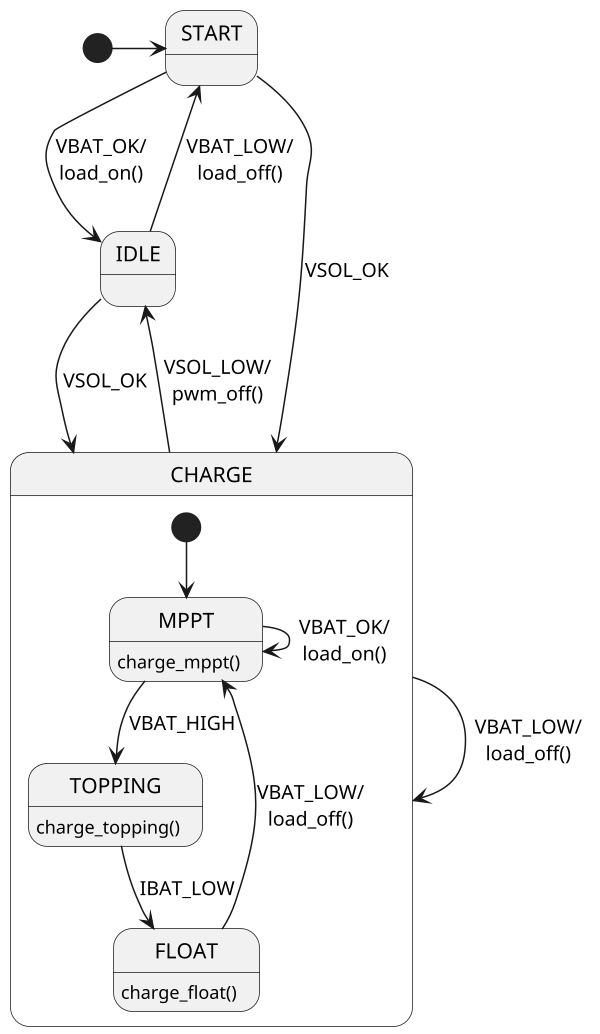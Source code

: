 @startuml UML

scale 600 width
[*] -> START
START --> IDLE : VBAT_OK/\nload_on()
START --> CHARGE : VSOL_OK
IDLE --> CHARGE : VSOL_OK
IDLE --> START : VBAT_LOW/\nload_off()
state CHARGE {
    MPPT : charge_mppt()
    TOPPING : charge_topping()
    FLOAT : charge_float()
    [*] --> MPPT
    
    MPPT --> TOPPING : VBAT_HIGH
    TOPPING --> FLOAT : IBAT_LOW
}
MPPT --> MPPT : VBAT_OK/\nload_on()
CHARGE --> CHARGE : VBAT_LOW/\nload_off()
CHARGE --> IDLE : VSOL_LOW/\npwm_off()
FLOAT --> MPPT : VBAT_LOW/\nload_off()
@enduml